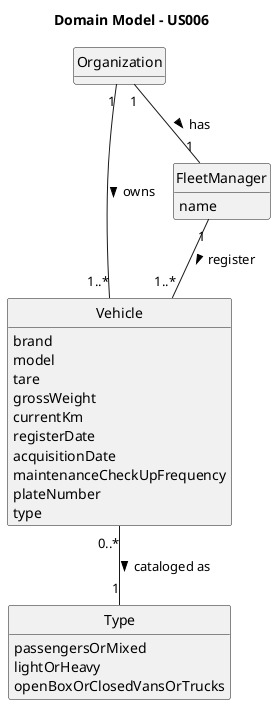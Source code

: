 @startuml
skinparam monochrome true
skinparam packageStyle rectangle
skinparam shadowing false

skinparam classAttributeIconSize 0

hide circle
hide methods

title Domain Model - US006

class Organization {
}

class Vehicle {
    brand
    model
    tare
    grossWeight
    currentKm
    registerDate
    acquisitionDate
    maintenanceCheckUpFrequency
    plateNumber
    type
}

class FleetManager {
    name
}

class Type {
    passengersOrMixed
    lightOrHeavy
    openBoxOrClosedVansOrTrucks
}

Organization "1" -- "1" FleetManager : has >
Organization "1" -- "1..*" Vehicle : owns >
FleetManager "1" -- "1..*" Vehicle : register >
Vehicle "0..*" -- "1" Type : cataloged as >

@enduml